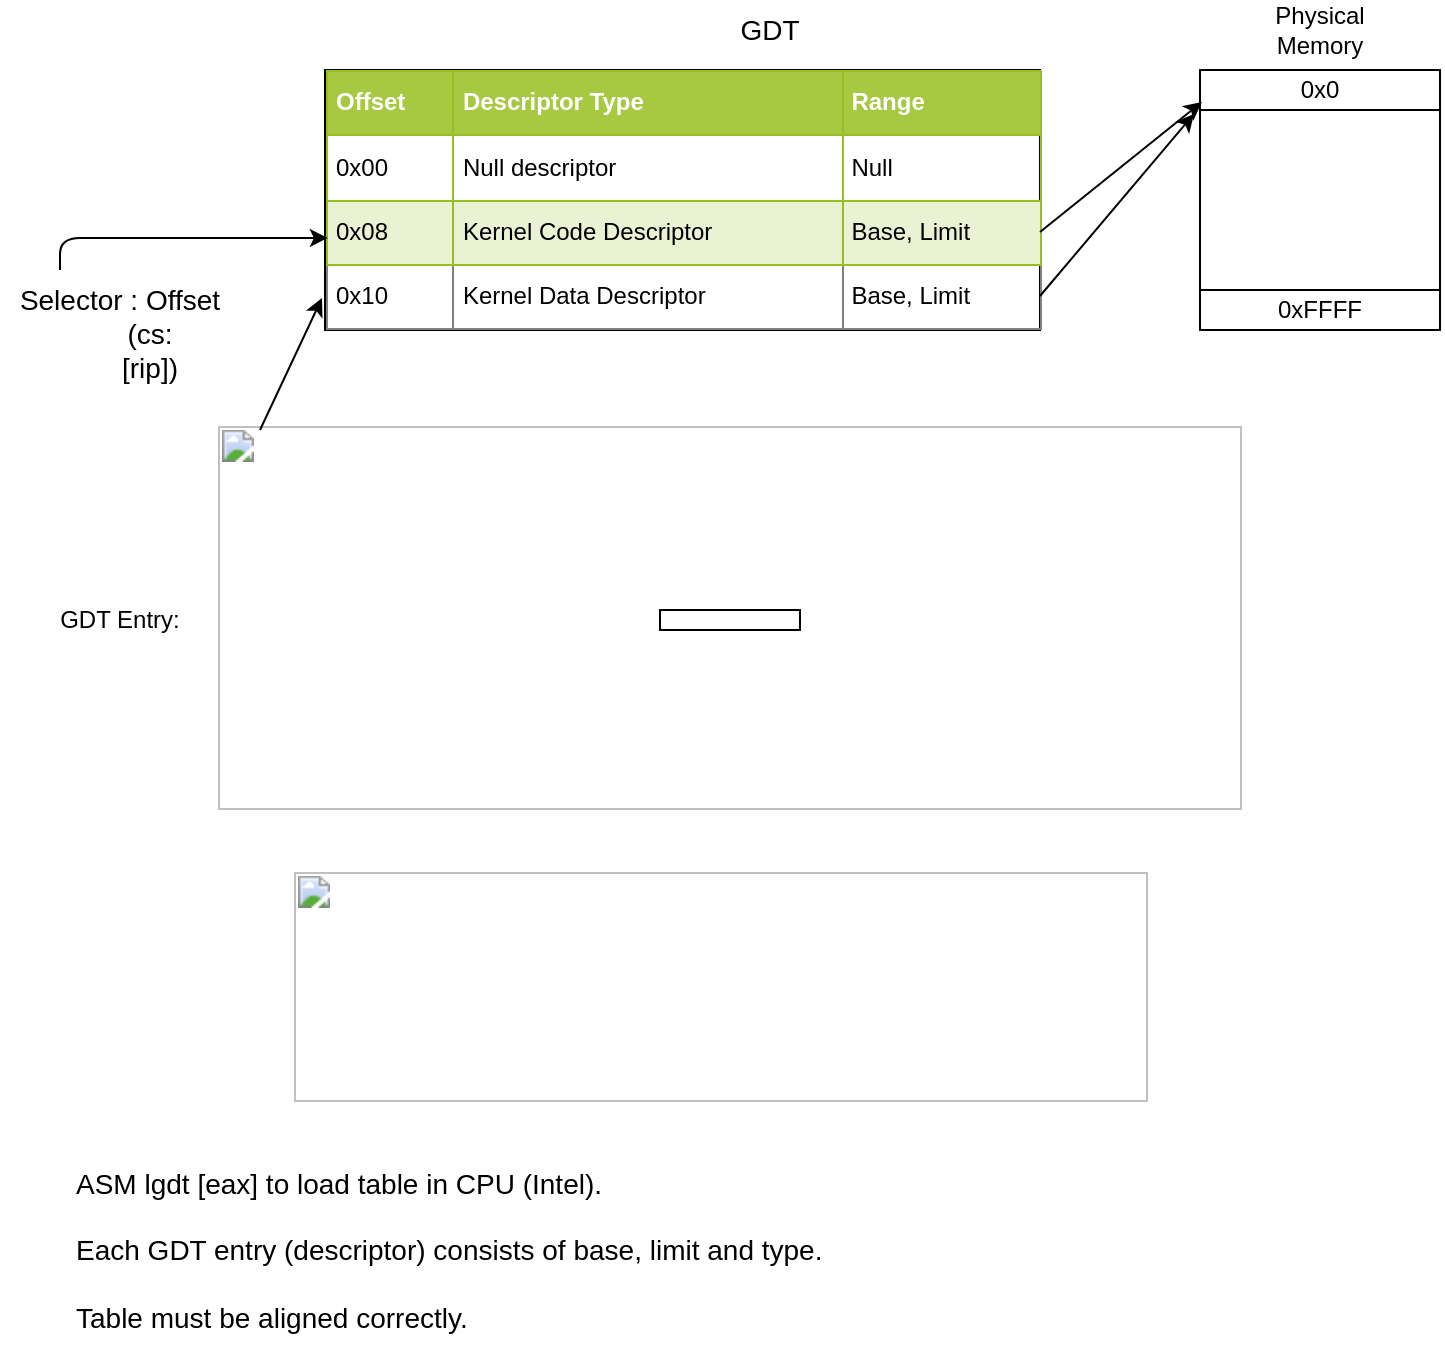 <mxfile version="12.4.2" type="device" pages="1"><diagram id="4acpnzXXRdRBcMQHshm3" name="Page-1"><mxGraphModel dx="814" dy="492" grid="1" gridSize="10" guides="1" tooltips="1" connect="1" arrows="1" fold="1" page="1" pageScale="1" pageWidth="850" pageHeight="1100" math="0" shadow="0"><root><mxCell id="0"/><mxCell id="1" parent="0"/><mxCell id="geEDdAc5Uj5Od14N3aDf-1" value="Selector : Offset" style="text;html=1;strokeColor=none;fillColor=none;align=center;verticalAlign=middle;whiteSpace=wrap;rounded=0;fontSize=14;" parent="1" vertex="1"><mxGeometry x="60" y="240" width="120" height="30" as="geometry"/></mxCell><mxCell id="geEDdAc5Uj5Od14N3aDf-3" value="&lt;table style=&quot;width: 100% ; height: 100% ; border-collapse: collapse&quot; width=&quot;100%&quot; cellpadding=&quot;4&quot; border=&quot;1&quot;&gt;&lt;tbody&gt;&lt;tr style=&quot;background-color: #a7c942 ; color: #ffffff ; border: 1px solid #98bf21&quot;&gt;&lt;td&gt;&lt;b&gt;Offset&lt;/b&gt;&lt;br&gt;&lt;/td&gt;&lt;th align=&quot;left&quot;&gt;Descriptor Type&lt;br&gt;&lt;/th&gt;&lt;th align=&quot;left&quot;&gt;Range&lt;br&gt;&lt;/th&gt;&lt;/tr&gt;&lt;tr style=&quot;border: 1px solid #98bf21&quot;&gt;&lt;td&gt;0x00&lt;br&gt;&lt;/td&gt;&lt;td&gt;Null descriptor&lt;br&gt;&lt;/td&gt;&lt;td&gt;Null&lt;br&gt;&lt;/td&gt;&lt;/tr&gt;&lt;tr style=&quot;background-color: #eaf2d3 ; border: 1px solid #98bf21&quot;&gt;&lt;td&gt;0x08&lt;br&gt;&lt;/td&gt;&lt;td&gt;Kernel Code Descriptor&lt;br&gt;&lt;/td&gt;&lt;td&gt;Base, Limit&lt;br&gt;&lt;/td&gt;&lt;/tr&gt;&lt;tr&gt;&lt;td&gt;0x10&lt;br&gt;&lt;/td&gt;&lt;td&gt;Kernel Data Descriptor&lt;br&gt;&lt;/td&gt;&lt;td&gt;Base, Limit&lt;br&gt;&lt;/td&gt;&lt;/tr&gt;&lt;/tbody&gt;&lt;/table&gt;" style="text;html=1;strokeColor=#000000;fillColor=#ffffff;overflow=fill;rounded=0;perimeterSpacing=0;" parent="1" vertex="1"><mxGeometry x="222.5" y="140" width="357.5" height="130" as="geometry"/></mxCell><mxCell id="geEDdAc5Uj5Od14N3aDf-4" value="" style="endArrow=classic;html=1;fontSize=14;exitX=0.25;exitY=0;exitDx=0;exitDy=0;entryX=0.004;entryY=0.646;entryDx=0;entryDy=0;entryPerimeter=0;" parent="1" source="geEDdAc5Uj5Od14N3aDf-1" target="geEDdAc5Uj5Od14N3aDf-3" edge="1"><mxGeometry width="50" height="50" relative="1" as="geometry"><mxPoint x="60" y="310" as="sourcePoint"/><mxPoint x="241" y="192" as="targetPoint"/><Array as="points"><mxPoint x="90" y="224"/><mxPoint x="170" y="224"/></Array></mxGeometry></mxCell><mxCell id="geEDdAc5Uj5Od14N3aDf-5" value="GDT" style="text;html=1;strokeColor=none;fillColor=none;align=center;verticalAlign=middle;whiteSpace=wrap;rounded=0;fontSize=14;" parent="1" vertex="1"><mxGeometry x="425" y="110" width="40" height="20" as="geometry"/></mxCell><mxCell id="geEDdAc5Uj5Od14N3aDf-6" value="&lt;div align=&quot;left&quot;&gt;ASM lgdt [eax] to load table in CPU (Intel).&lt;/div&gt;&lt;div align=&quot;left&quot;&gt;&lt;br&gt;&lt;/div&gt;&lt;div align=&quot;left&quot;&gt;Each GDT entry (descriptor) consists of base, limit and type.&lt;/div&gt;&lt;div align=&quot;left&quot;&gt;&lt;br&gt;&lt;/div&gt;&lt;div align=&quot;left&quot;&gt;Table must be aligned correctly.&lt;br&gt;&lt;/div&gt;" style="text;html=1;strokeColor=none;fillColor=none;align=left;verticalAlign=middle;whiteSpace=wrap;rounded=0;fontSize=14;" parent="1" vertex="1"><mxGeometry x="96.25" y="680" width="610" height="100" as="geometry"/></mxCell><mxCell id="geEDdAc5Uj5Od14N3aDf-8" value="(cs:[rip])" style="text;html=1;strokeColor=none;fillColor=none;align=center;verticalAlign=middle;whiteSpace=wrap;rounded=0;fontSize=14;" parent="1" vertex="1"><mxGeometry x="110" y="270" width="50" height="20" as="geometry"/></mxCell><mxCell id="pay25usbqvyv_6a701mH-1" value="" style="rounded=0;whiteSpace=wrap;html=1;" vertex="1" parent="1"><mxGeometry x="660" y="140" width="120" height="130" as="geometry"/></mxCell><mxCell id="pay25usbqvyv_6a701mH-2" value="Physical Memory" style="text;html=1;strokeColor=none;fillColor=none;align=center;verticalAlign=middle;whiteSpace=wrap;rounded=0;" vertex="1" parent="1"><mxGeometry x="685" y="110" width="70" height="20" as="geometry"/></mxCell><mxCell id="pay25usbqvyv_6a701mH-3" value="" style="endArrow=classic;html=1;entryX=0.008;entryY=0.123;entryDx=0;entryDy=0;entryPerimeter=0;" edge="1" parent="1" target="pay25usbqvyv_6a701mH-1"><mxGeometry width="50" height="50" relative="1" as="geometry"><mxPoint x="580" y="221" as="sourcePoint"/><mxPoint x="110" y="440" as="targetPoint"/></mxGeometry></mxCell><mxCell id="pay25usbqvyv_6a701mH-5" value="" style="endArrow=none;html=1;" edge="1" parent="1"><mxGeometry width="50" height="50" relative="1" as="geometry"><mxPoint x="660" y="160" as="sourcePoint"/><mxPoint x="780" y="160" as="targetPoint"/></mxGeometry></mxCell><mxCell id="pay25usbqvyv_6a701mH-6" value="" style="endArrow=classic;html=1;entryX=-0.025;entryY=0.169;entryDx=0;entryDy=0;entryPerimeter=0;" edge="1" parent="1" target="pay25usbqvyv_6a701mH-1"><mxGeometry width="50" height="50" relative="1" as="geometry"><mxPoint x="580" y="253" as="sourcePoint"/><mxPoint x="110" y="440" as="targetPoint"/></mxGeometry></mxCell><mxCell id="pay25usbqvyv_6a701mH-7" value="0x0" style="text;html=1;strokeColor=none;fillColor=none;align=center;verticalAlign=middle;whiteSpace=wrap;rounded=0;" vertex="1" parent="1"><mxGeometry x="700" y="140" width="40" height="20" as="geometry"/></mxCell><mxCell id="pay25usbqvyv_6a701mH-9" value="" style="endArrow=none;html=1;" edge="1" parent="1"><mxGeometry width="50" height="50" relative="1" as="geometry"><mxPoint x="660" y="250" as="sourcePoint"/><mxPoint x="780" y="250" as="targetPoint"/></mxGeometry></mxCell><mxCell id="pay25usbqvyv_6a701mH-10" value="0xFFFF" style="text;html=1;strokeColor=none;fillColor=none;align=center;verticalAlign=middle;whiteSpace=wrap;rounded=0;" vertex="1" parent="1"><mxGeometry x="700" y="250" width="40" height="20" as="geometry"/></mxCell><mxCell id="pay25usbqvyv_6a701mH-23" value="&lt;img src=&quot;https://wiki.osdev.org/images/f/f3/GDT_Entry.png&quot; width=&quot;512&quot; height=&quot;192&quot;&gt;" style="rounded=0;whiteSpace=wrap;html=1;strokeColor=#000000;" vertex="1" parent="1"><mxGeometry x="390" y="410" width="70" height="10" as="geometry"/></mxCell><mxCell id="pay25usbqvyv_6a701mH-24" value="&lt;img src=&quot;https://wiki.osdev.org/images/6/68/Gdt_bits_fixed.png&quot; width=&quot;427&quot; height=&quot;115&quot;&gt;" style="rounded=0;whiteSpace=wrap;html=1;strokeColor=#000000;" vertex="1" parent="1"><mxGeometry x="380" y="600" width="80" as="geometry"/></mxCell><mxCell id="pay25usbqvyv_6a701mH-28" value="GDT Entry:" style="text;html=1;strokeColor=none;fillColor=none;align=center;verticalAlign=middle;whiteSpace=wrap;rounded=0;" vertex="1" parent="1"><mxGeometry x="80" y="400" width="80" height="30" as="geometry"/></mxCell><mxCell id="pay25usbqvyv_6a701mH-30" value="" style="endArrow=classic;html=1;" edge="1" parent="1"><mxGeometry width="50" height="50" relative="1" as="geometry"><mxPoint x="190" y="320" as="sourcePoint"/><mxPoint x="221" y="254" as="targetPoint"/></mxGeometry></mxCell></root></mxGraphModel></diagram></mxfile>